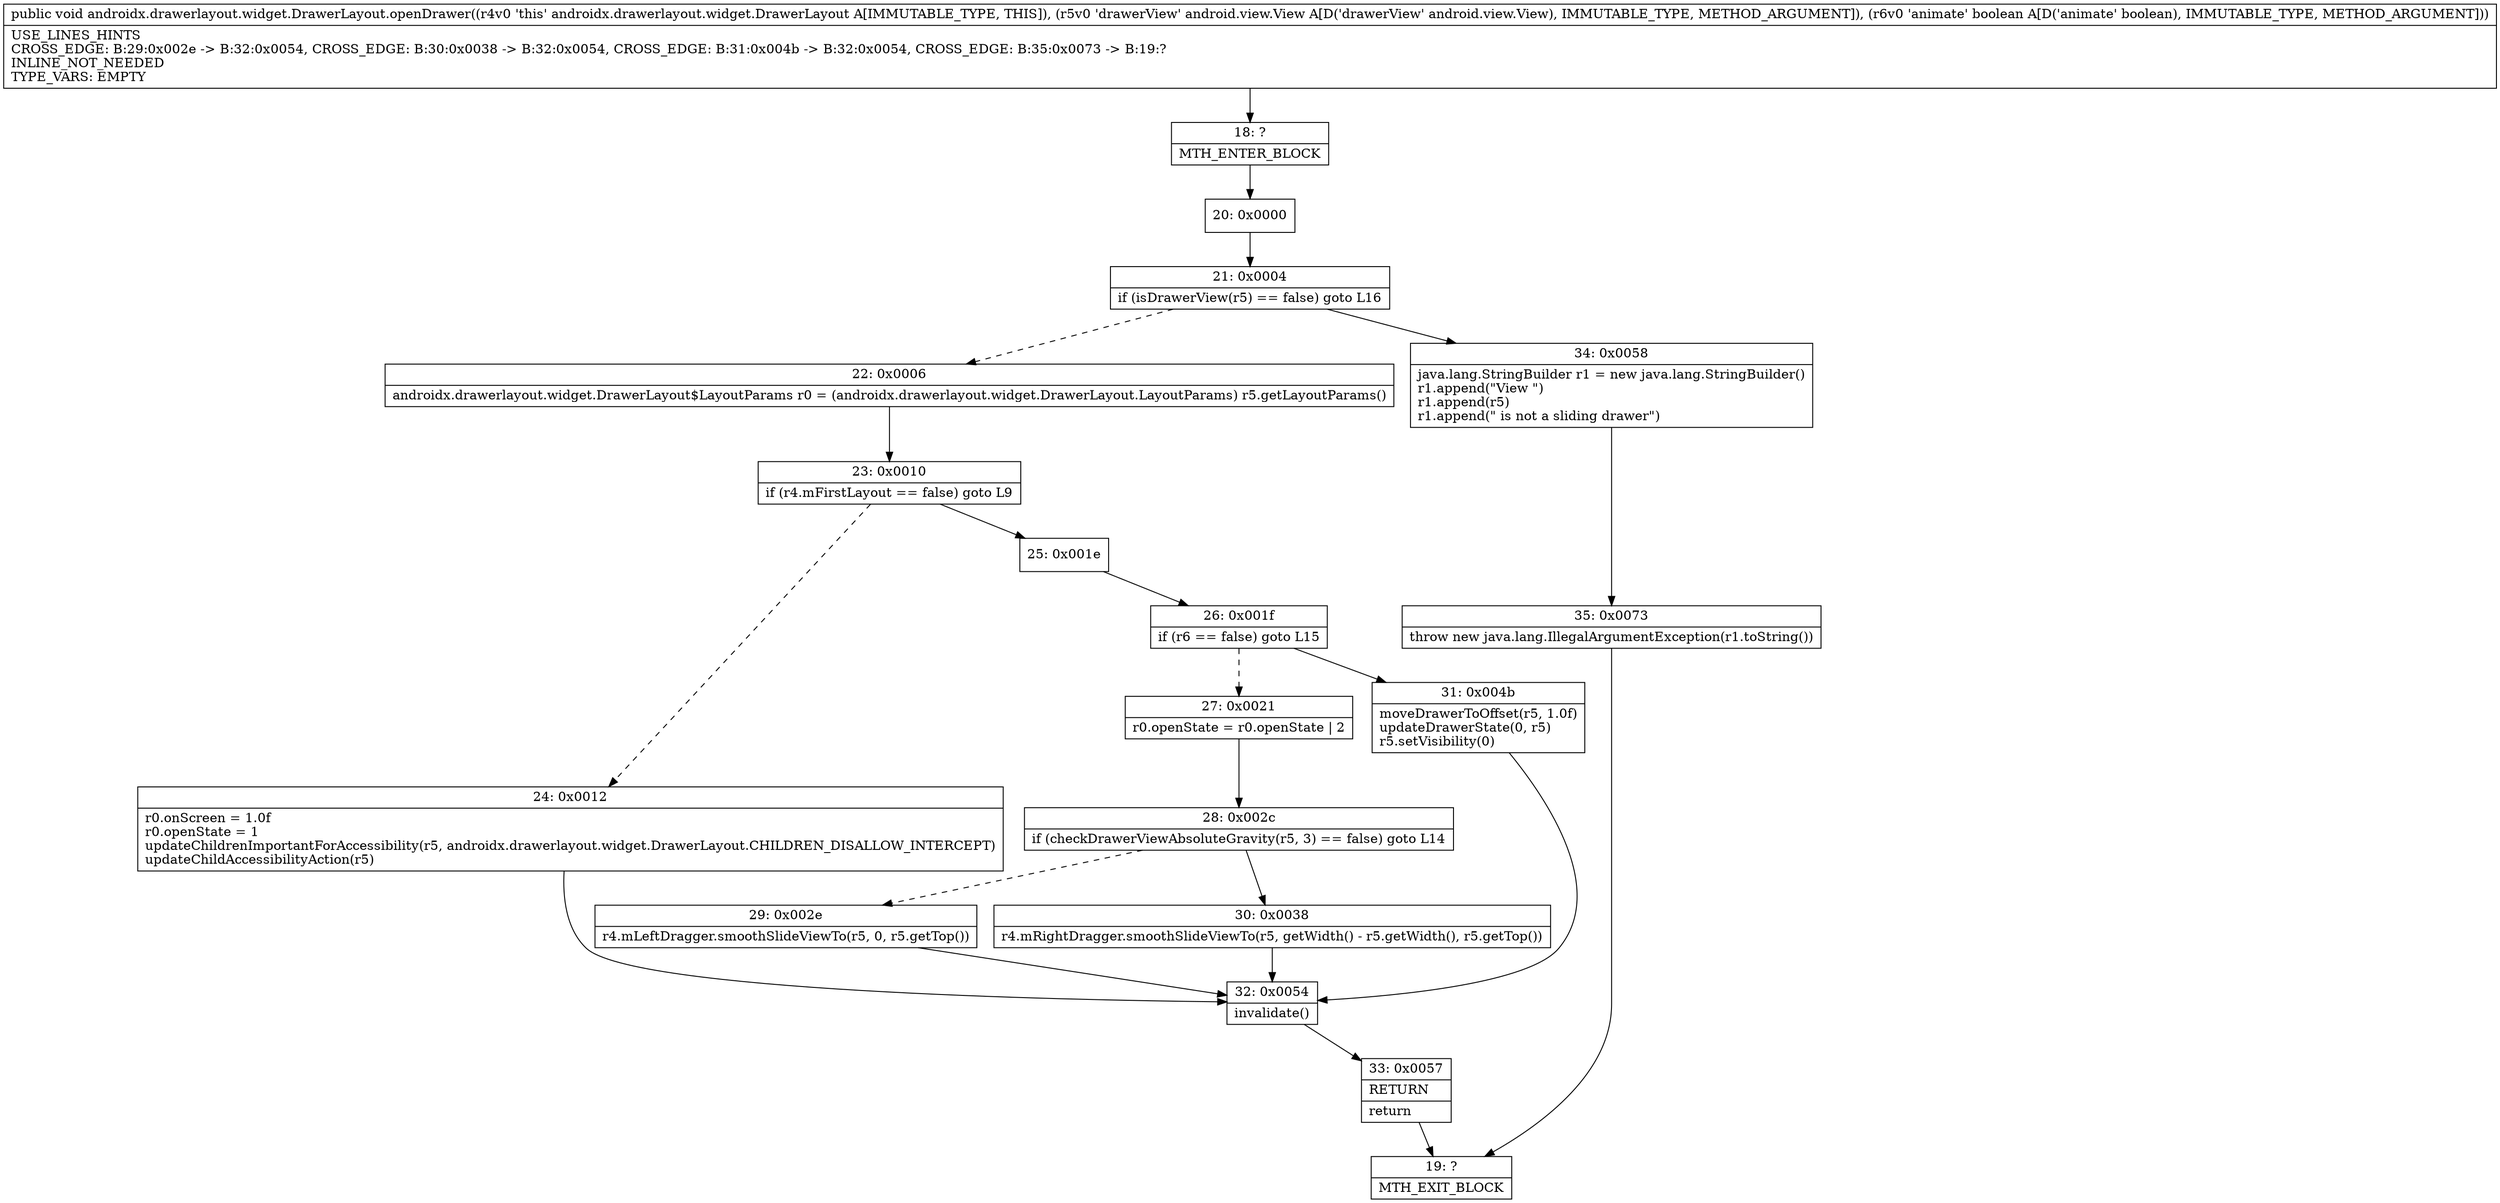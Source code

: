 digraph "CFG forandroidx.drawerlayout.widget.DrawerLayout.openDrawer(Landroid\/view\/View;Z)V" {
Node_18 [shape=record,label="{18\:\ ?|MTH_ENTER_BLOCK\l}"];
Node_20 [shape=record,label="{20\:\ 0x0000}"];
Node_21 [shape=record,label="{21\:\ 0x0004|if (isDrawerView(r5) == false) goto L16\l}"];
Node_22 [shape=record,label="{22\:\ 0x0006|androidx.drawerlayout.widget.DrawerLayout$LayoutParams r0 = (androidx.drawerlayout.widget.DrawerLayout.LayoutParams) r5.getLayoutParams()\l}"];
Node_23 [shape=record,label="{23\:\ 0x0010|if (r4.mFirstLayout == false) goto L9\l}"];
Node_24 [shape=record,label="{24\:\ 0x0012|r0.onScreen = 1.0f\lr0.openState = 1\lupdateChildrenImportantForAccessibility(r5, androidx.drawerlayout.widget.DrawerLayout.CHILDREN_DISALLOW_INTERCEPT)\lupdateChildAccessibilityAction(r5)\l}"];
Node_32 [shape=record,label="{32\:\ 0x0054|invalidate()\l}"];
Node_33 [shape=record,label="{33\:\ 0x0057|RETURN\l|return\l}"];
Node_19 [shape=record,label="{19\:\ ?|MTH_EXIT_BLOCK\l}"];
Node_25 [shape=record,label="{25\:\ 0x001e}"];
Node_26 [shape=record,label="{26\:\ 0x001f|if (r6 == false) goto L15\l}"];
Node_27 [shape=record,label="{27\:\ 0x0021|r0.openState = r0.openState \| 2\l}"];
Node_28 [shape=record,label="{28\:\ 0x002c|if (checkDrawerViewAbsoluteGravity(r5, 3) == false) goto L14\l}"];
Node_29 [shape=record,label="{29\:\ 0x002e|r4.mLeftDragger.smoothSlideViewTo(r5, 0, r5.getTop())\l}"];
Node_30 [shape=record,label="{30\:\ 0x0038|r4.mRightDragger.smoothSlideViewTo(r5, getWidth() \- r5.getWidth(), r5.getTop())\l}"];
Node_31 [shape=record,label="{31\:\ 0x004b|moveDrawerToOffset(r5, 1.0f)\lupdateDrawerState(0, r5)\lr5.setVisibility(0)\l}"];
Node_34 [shape=record,label="{34\:\ 0x0058|java.lang.StringBuilder r1 = new java.lang.StringBuilder()\lr1.append(\"View \")\lr1.append(r5)\lr1.append(\" is not a sliding drawer\")\l}"];
Node_35 [shape=record,label="{35\:\ 0x0073|throw new java.lang.IllegalArgumentException(r1.toString())\l}"];
MethodNode[shape=record,label="{public void androidx.drawerlayout.widget.DrawerLayout.openDrawer((r4v0 'this' androidx.drawerlayout.widget.DrawerLayout A[IMMUTABLE_TYPE, THIS]), (r5v0 'drawerView' android.view.View A[D('drawerView' android.view.View), IMMUTABLE_TYPE, METHOD_ARGUMENT]), (r6v0 'animate' boolean A[D('animate' boolean), IMMUTABLE_TYPE, METHOD_ARGUMENT]))  | USE_LINES_HINTS\lCROSS_EDGE: B:29:0x002e \-\> B:32:0x0054, CROSS_EDGE: B:30:0x0038 \-\> B:32:0x0054, CROSS_EDGE: B:31:0x004b \-\> B:32:0x0054, CROSS_EDGE: B:35:0x0073 \-\> B:19:?\lINLINE_NOT_NEEDED\lTYPE_VARS: EMPTY\l}"];
MethodNode -> Node_18;Node_18 -> Node_20;
Node_20 -> Node_21;
Node_21 -> Node_22[style=dashed];
Node_21 -> Node_34;
Node_22 -> Node_23;
Node_23 -> Node_24[style=dashed];
Node_23 -> Node_25;
Node_24 -> Node_32;
Node_32 -> Node_33;
Node_33 -> Node_19;
Node_25 -> Node_26;
Node_26 -> Node_27[style=dashed];
Node_26 -> Node_31;
Node_27 -> Node_28;
Node_28 -> Node_29[style=dashed];
Node_28 -> Node_30;
Node_29 -> Node_32;
Node_30 -> Node_32;
Node_31 -> Node_32;
Node_34 -> Node_35;
Node_35 -> Node_19;
}

